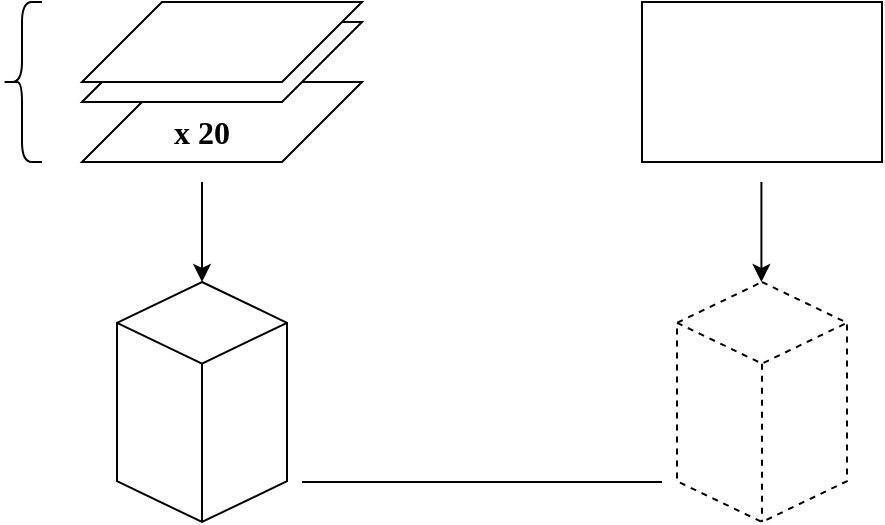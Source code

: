 <mxfile version="28.2.5">
  <diagram name="Page-1" id="5Wq4rCirBcs_7Kx6MRLl">
    <mxGraphModel dx="1366" dy="735" grid="1" gridSize="10" guides="1" tooltips="1" connect="1" arrows="1" fold="1" page="1" pageScale="1" pageWidth="1100" pageHeight="850" math="0" shadow="0">
      <root>
        <mxCell id="0" />
        <mxCell id="1" parent="0" />
        <mxCell id="HaeFooOfq4on6CiuENx2-1" value="" style="shape=parallelogram;perimeter=parallelogramPerimeter;whiteSpace=wrap;html=1;fixedSize=1;size=40;" vertex="1" parent="1">
          <mxGeometry x="280" y="160" width="140" height="40" as="geometry" />
        </mxCell>
        <mxCell id="HaeFooOfq4on6CiuENx2-2" value="" style="shape=parallelogram;perimeter=parallelogramPerimeter;whiteSpace=wrap;html=1;fixedSize=1;size=40;" vertex="1" parent="1">
          <mxGeometry x="280" y="130" width="140" height="40" as="geometry" />
        </mxCell>
        <mxCell id="HaeFooOfq4on6CiuENx2-3" value="" style="shape=parallelogram;perimeter=parallelogramPerimeter;whiteSpace=wrap;html=1;fixedSize=1;size=40;" vertex="1" parent="1">
          <mxGeometry x="280" y="120" width="140" height="40" as="geometry" />
        </mxCell>
        <mxCell id="HaeFooOfq4on6CiuENx2-4" value="" style="shape=curlyBracket;whiteSpace=wrap;html=1;rounded=1;labelPosition=left;verticalLabelPosition=middle;align=right;verticalAlign=middle;" vertex="1" parent="1">
          <mxGeometry x="240" y="120" width="20" height="80" as="geometry" />
        </mxCell>
        <mxCell id="HaeFooOfq4on6CiuENx2-5" value="x 20" style="text;html=1;align=center;verticalAlign=middle;whiteSpace=wrap;rounded=0;fontSize=16;fontStyle=1;fontFamily=Times New Roman;" vertex="1" parent="1">
          <mxGeometry x="310" y="170" width="60" height="30" as="geometry" />
        </mxCell>
        <mxCell id="HaeFooOfq4on6CiuENx2-6" value="" style="rounded=0;whiteSpace=wrap;html=1;" vertex="1" parent="1">
          <mxGeometry x="560" y="120" width="120" height="80" as="geometry" />
        </mxCell>
        <mxCell id="HaeFooOfq4on6CiuENx2-8" value="" style="html=1;whiteSpace=wrap;shape=isoCube2;backgroundOutline=1;isoAngle=15;" vertex="1" parent="1">
          <mxGeometry x="297.5" y="260" width="85" height="120" as="geometry" />
        </mxCell>
        <mxCell id="HaeFooOfq4on6CiuENx2-9" value="" style="html=1;whiteSpace=wrap;shape=isoCube2;backgroundOutline=1;isoAngle=15;dashed=1;" vertex="1" parent="1">
          <mxGeometry x="577.5" y="260" width="85" height="120" as="geometry" />
        </mxCell>
        <mxCell id="HaeFooOfq4on6CiuENx2-10" value="" style="endArrow=classic;html=1;rounded=0;" edge="1" parent="1" target="HaeFooOfq4on6CiuENx2-8">
          <mxGeometry width="50" height="50" relative="1" as="geometry">
            <mxPoint x="340" y="210" as="sourcePoint" />
            <mxPoint x="570" y="430" as="targetPoint" />
          </mxGeometry>
        </mxCell>
        <mxCell id="HaeFooOfq4on6CiuENx2-11" value="" style="endArrow=classic;html=1;rounded=0;" edge="1" parent="1">
          <mxGeometry width="50" height="50" relative="1" as="geometry">
            <mxPoint x="619.71" y="210" as="sourcePoint" />
            <mxPoint x="619.71" y="260" as="targetPoint" />
          </mxGeometry>
        </mxCell>
        <mxCell id="HaeFooOfq4on6CiuENx2-12" value="" style="endArrow=none;html=1;rounded=0;" edge="1" parent="1">
          <mxGeometry width="50" height="50" relative="1" as="geometry">
            <mxPoint x="390" y="360" as="sourcePoint" />
            <mxPoint x="570" y="360" as="targetPoint" />
          </mxGeometry>
        </mxCell>
      </root>
    </mxGraphModel>
  </diagram>
</mxfile>
